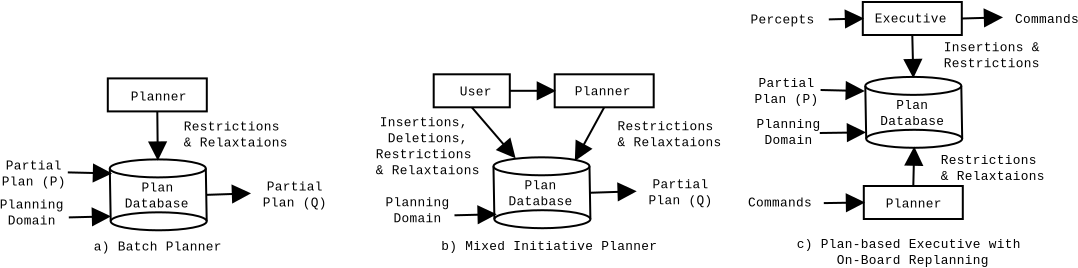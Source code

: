 <?xml version="1.0" encoding="UTF-8"?>
<dia:diagram xmlns:dia="http://www.lysator.liu.se/~alla/dia/">
  <dia:layer name="Background" visible="true">
    <dia:group>
      <dia:group>
        <dia:object type="Standard - Text" version="0" id="O0">
          <dia:attribute name="obj_pos">
            <dia:point val="9.4,12.7"/>
          </dia:attribute>
          <dia:attribute name="obj_bb">
            <dia:rectangle val="8,12.05;10.8,13.85"/>
          </dia:attribute>
          <dia:attribute name="text">
            <dia:composite type="text">
              <dia:attribute name="string">
                <dia:string>#Plan
Database#</dia:string>
              </dia:attribute>
              <dia:attribute name="font">
                <dia:font family="courier new" style="0" name="Courier"/>
              </dia:attribute>
              <dia:attribute name="height">
                <dia:real val="0.8"/>
              </dia:attribute>
              <dia:attribute name="pos">
                <dia:point val="9.4,12.7"/>
              </dia:attribute>
              <dia:attribute name="color">
                <dia:color val="#000000"/>
              </dia:attribute>
              <dia:attribute name="alignment">
                <dia:enum val="1"/>
              </dia:attribute>
            </dia:composite>
          </dia:attribute>
        </dia:object>
        <dia:object type="Standard - Ellipse" version="0" id="O1">
          <dia:attribute name="obj_pos">
            <dia:point val="7.05,11.1"/>
          </dia:attribute>
          <dia:attribute name="obj_bb">
            <dia:rectangle val="7,11.05;11.9,12.05"/>
          </dia:attribute>
          <dia:attribute name="elem_corner">
            <dia:point val="7.05,11.1"/>
          </dia:attribute>
          <dia:attribute name="elem_width">
            <dia:real val="4.8"/>
          </dia:attribute>
          <dia:attribute name="elem_height">
            <dia:real val="0.9"/>
          </dia:attribute>
        </dia:object>
        <dia:object type="Standard - Ellipse" version="0" id="O2">
          <dia:attribute name="obj_pos">
            <dia:point val="7.095,13.745"/>
          </dia:attribute>
          <dia:attribute name="obj_bb">
            <dia:rectangle val="7.045,13.695;11.945,14.695"/>
          </dia:attribute>
          <dia:attribute name="elem_corner">
            <dia:point val="7.095,13.745"/>
          </dia:attribute>
          <dia:attribute name="elem_width">
            <dia:real val="4.8"/>
          </dia:attribute>
          <dia:attribute name="elem_height">
            <dia:real val="0.9"/>
          </dia:attribute>
        </dia:object>
        <dia:object type="Standard - Line" version="0" id="O3">
          <dia:attribute name="obj_pos">
            <dia:point val="7.05,11.55"/>
          </dia:attribute>
          <dia:attribute name="obj_bb">
            <dia:rectangle val="6.999,11.499;7.146,14.246"/>
          </dia:attribute>
          <dia:attribute name="conn_endpoints">
            <dia:point val="7.05,11.55"/>
            <dia:point val="7.095,14.195"/>
          </dia:attribute>
          <dia:attribute name="numcp">
            <dia:int val="1"/>
          </dia:attribute>
          <dia:connections>
            <dia:connection handle="0" to="O1" connection="3"/>
            <dia:connection handle="1" to="O2" connection="3"/>
          </dia:connections>
        </dia:object>
        <dia:object type="Standard - Line" version="0" id="O4">
          <dia:attribute name="obj_pos">
            <dia:point val="11.85,11.55"/>
          </dia:attribute>
          <dia:attribute name="obj_bb">
            <dia:rectangle val="11.799,11.499;11.946,14.246"/>
          </dia:attribute>
          <dia:attribute name="conn_endpoints">
            <dia:point val="11.85,11.55"/>
            <dia:point val="11.895,14.195"/>
          </dia:attribute>
          <dia:attribute name="numcp">
            <dia:int val="1"/>
          </dia:attribute>
          <dia:connections>
            <dia:connection handle="0" to="O1" connection="4"/>
            <dia:connection handle="1" to="O2" connection="4"/>
          </dia:connections>
        </dia:object>
      </dia:group>
      <dia:object type="Standard - Box" version="0" id="O5">
        <dia:attribute name="obj_pos">
          <dia:point val="6.95,7.05"/>
        </dia:attribute>
        <dia:attribute name="obj_bb">
          <dia:rectangle val="6.9,7;11.95,8.75"/>
        </dia:attribute>
        <dia:attribute name="elem_corner">
          <dia:point val="6.95,7.05"/>
        </dia:attribute>
        <dia:attribute name="elem_width">
          <dia:real val="4.95"/>
        </dia:attribute>
        <dia:attribute name="elem_height">
          <dia:real val="1.65"/>
        </dia:attribute>
        <dia:attribute name="show_background">
          <dia:boolean val="true"/>
        </dia:attribute>
      </dia:object>
      <dia:object type="Standard - Text" version="0" id="O6">
        <dia:attribute name="obj_pos">
          <dia:point val="9.5,8.15"/>
        </dia:attribute>
        <dia:attribute name="obj_bb">
          <dia:rectangle val="8.275,7.479;10.746,8.543"/>
        </dia:attribute>
        <dia:attribute name="text">
          <dia:composite type="text">
            <dia:attribute name="string">
              <dia:string>#Planner#</dia:string>
            </dia:attribute>
            <dia:attribute name="font">
              <dia:font family="courier new" style="0" name="Courier"/>
            </dia:attribute>
            <dia:attribute name="height">
              <dia:real val="0.8"/>
            </dia:attribute>
            <dia:attribute name="pos">
              <dia:point val="9.5,8.15"/>
            </dia:attribute>
            <dia:attribute name="color">
              <dia:color val="#000000"/>
            </dia:attribute>
            <dia:attribute name="alignment">
              <dia:enum val="1"/>
            </dia:attribute>
          </dia:composite>
        </dia:attribute>
      </dia:object>
      <dia:object type="Standard - Text" version="0" id="O7">
        <dia:attribute name="obj_pos">
          <dia:point val="3.15,13.55"/>
        </dia:attribute>
        <dia:attribute name="obj_bb">
          <dia:rectangle val="1.75,12.9;4.55,14.7"/>
        </dia:attribute>
        <dia:attribute name="text">
          <dia:composite type="text">
            <dia:attribute name="string">
              <dia:string>#Planning
Domain#</dia:string>
            </dia:attribute>
            <dia:attribute name="font">
              <dia:font family="courier new" style="0" name="Courier"/>
            </dia:attribute>
            <dia:attribute name="height">
              <dia:real val="0.8"/>
            </dia:attribute>
            <dia:attribute name="pos">
              <dia:point val="3.15,13.55"/>
            </dia:attribute>
            <dia:attribute name="color">
              <dia:color val="#000000"/>
            </dia:attribute>
            <dia:attribute name="alignment">
              <dia:enum val="1"/>
            </dia:attribute>
          </dia:composite>
        </dia:attribute>
      </dia:object>
      <dia:object type="Standard - Text" version="0" id="O8">
        <dia:attribute name="obj_pos">
          <dia:point val="3.25,11.6"/>
        </dia:attribute>
        <dia:attribute name="obj_bb">
          <dia:rectangle val="1.85,10.95;4.65,12.75"/>
        </dia:attribute>
        <dia:attribute name="text">
          <dia:composite type="text">
            <dia:attribute name="string">
              <dia:string>#Partial
Plan (P)#</dia:string>
            </dia:attribute>
            <dia:attribute name="font">
              <dia:font family="courier new" style="0" name="Courier"/>
            </dia:attribute>
            <dia:attribute name="height">
              <dia:real val="0.8"/>
            </dia:attribute>
            <dia:attribute name="pos">
              <dia:point val="3.25,11.6"/>
            </dia:attribute>
            <dia:attribute name="color">
              <dia:color val="#000000"/>
            </dia:attribute>
            <dia:attribute name="alignment">
              <dia:enum val="1"/>
            </dia:attribute>
          </dia:composite>
        </dia:attribute>
      </dia:object>
      <dia:object type="Standard - Line" version="0" id="O9">
        <dia:attribute name="obj_pos">
          <dia:point val="5,14"/>
        </dia:attribute>
        <dia:attribute name="obj_bb">
          <dia:rectangle val="4.949,13.149;7.119,14.751"/>
        </dia:attribute>
        <dia:attribute name="conn_endpoints">
          <dia:point val="5,14"/>
          <dia:point val="7.05,13.95"/>
        </dia:attribute>
        <dia:attribute name="numcp">
          <dia:int val="1"/>
        </dia:attribute>
        <dia:attribute name="end_arrow">
          <dia:enum val="3"/>
        </dia:attribute>
        <dia:attribute name="end_arrow_length">
          <dia:real val="0.8"/>
        </dia:attribute>
        <dia:attribute name="end_arrow_width">
          <dia:real val="0.8"/>
        </dia:attribute>
      </dia:object>
      <dia:object type="Standard - Line" version="0" id="O10">
        <dia:attribute name="obj_pos">
          <dia:point val="4.95,11.75"/>
        </dia:attribute>
        <dia:attribute name="obj_bb">
          <dia:rectangle val="4.899,10.999;7.169,12.601"/>
        </dia:attribute>
        <dia:attribute name="conn_endpoints">
          <dia:point val="4.95,11.75"/>
          <dia:point val="7.1,11.8"/>
        </dia:attribute>
        <dia:attribute name="numcp">
          <dia:int val="1"/>
        </dia:attribute>
        <dia:attribute name="end_arrow">
          <dia:enum val="3"/>
        </dia:attribute>
        <dia:attribute name="end_arrow_length">
          <dia:real val="0.8"/>
        </dia:attribute>
        <dia:attribute name="end_arrow_width">
          <dia:real val="0.8"/>
        </dia:attribute>
      </dia:object>
      <dia:object type="Standard - Line" version="0" id="O11">
        <dia:attribute name="obj_pos">
          <dia:point val="9.425,8.7"/>
        </dia:attribute>
        <dia:attribute name="obj_bb">
          <dia:rectangle val="8.65,8.649;10.251,11.158"/>
        </dia:attribute>
        <dia:attribute name="conn_endpoints">
          <dia:point val="9.425,8.7"/>
          <dia:point val="9.45,11.1"/>
        </dia:attribute>
        <dia:attribute name="numcp">
          <dia:int val="1"/>
        </dia:attribute>
        <dia:attribute name="end_arrow">
          <dia:enum val="3"/>
        </dia:attribute>
        <dia:attribute name="end_arrow_length">
          <dia:real val="0.8"/>
        </dia:attribute>
        <dia:attribute name="end_arrow_width">
          <dia:real val="0.8"/>
        </dia:attribute>
        <dia:connections>
          <dia:connection handle="0" to="O5" connection="6"/>
        </dia:connections>
      </dia:object>
      <dia:object type="Standard - Line" version="0" id="O12">
        <dia:attribute name="obj_pos">
          <dia:point val="11.873,12.873"/>
        </dia:attribute>
        <dia:attribute name="obj_bb">
          <dia:rectangle val="11.821,11.999;14.127,13.601"/>
        </dia:attribute>
        <dia:attribute name="conn_endpoints">
          <dia:point val="11.873,12.873"/>
          <dia:point val="14.05,12.8"/>
        </dia:attribute>
        <dia:attribute name="numcp">
          <dia:int val="1"/>
        </dia:attribute>
        <dia:attribute name="end_arrow">
          <dia:enum val="3"/>
        </dia:attribute>
        <dia:attribute name="end_arrow_length">
          <dia:real val="0.8"/>
        </dia:attribute>
        <dia:attribute name="end_arrow_width">
          <dia:real val="0.8"/>
        </dia:attribute>
      </dia:object>
      <dia:object type="Standard - Text" version="0" id="O13">
        <dia:attribute name="obj_pos">
          <dia:point val="16.3,12.65"/>
        </dia:attribute>
        <dia:attribute name="obj_bb">
          <dia:rectangle val="14.9,12;17.7,13.8"/>
        </dia:attribute>
        <dia:attribute name="text">
          <dia:composite type="text">
            <dia:attribute name="string">
              <dia:string>#Partial
Plan (Q)#</dia:string>
            </dia:attribute>
            <dia:attribute name="font">
              <dia:font family="courier new" style="0" name="Courier"/>
            </dia:attribute>
            <dia:attribute name="height">
              <dia:real val="0.8"/>
            </dia:attribute>
            <dia:attribute name="pos">
              <dia:point val="16.3,12.65"/>
            </dia:attribute>
            <dia:attribute name="color">
              <dia:color val="#000000"/>
            </dia:attribute>
            <dia:attribute name="alignment">
              <dia:enum val="1"/>
            </dia:attribute>
          </dia:composite>
        </dia:attribute>
      </dia:object>
      <dia:object type="Standard - Text" version="0" id="O14">
        <dia:attribute name="obj_pos">
          <dia:point val="13.35,9.65"/>
        </dia:attribute>
        <dia:attribute name="obj_bb">
          <dia:rectangle val="11.075,9;15.625,10.8"/>
        </dia:attribute>
        <dia:attribute name="text">
          <dia:composite type="text">
            <dia:attribute name="string">
              <dia:string>#Restrictions 
&amp; Relaxtaions#</dia:string>
            </dia:attribute>
            <dia:attribute name="font">
              <dia:font family="courier new" style="0" name="Courier"/>
            </dia:attribute>
            <dia:attribute name="height">
              <dia:real val="0.8"/>
            </dia:attribute>
            <dia:attribute name="pos">
              <dia:point val="13.35,9.65"/>
            </dia:attribute>
            <dia:attribute name="color">
              <dia:color val="#000000"/>
            </dia:attribute>
            <dia:attribute name="alignment">
              <dia:enum val="1"/>
            </dia:attribute>
          </dia:composite>
        </dia:attribute>
      </dia:object>
      <dia:object type="Standard - Text" version="0" id="O15">
        <dia:attribute name="obj_pos">
          <dia:point val="9.45,15.65"/>
        </dia:attribute>
        <dia:attribute name="obj_bb">
          <dia:rectangle val="6.65,15;12.25,16"/>
        </dia:attribute>
        <dia:attribute name="text">
          <dia:composite type="text">
            <dia:attribute name="string">
              <dia:string>#a) Batch Planner#</dia:string>
            </dia:attribute>
            <dia:attribute name="font">
              <dia:font family="courier new" style="0" name="Courier"/>
            </dia:attribute>
            <dia:attribute name="height">
              <dia:real val="0.8"/>
            </dia:attribute>
            <dia:attribute name="pos">
              <dia:point val="9.45,15.65"/>
            </dia:attribute>
            <dia:attribute name="color">
              <dia:color val="#000000"/>
            </dia:attribute>
            <dia:attribute name="alignment">
              <dia:enum val="1"/>
            </dia:attribute>
          </dia:composite>
        </dia:attribute>
      </dia:object>
    </dia:group>
    <dia:group>
      <dia:group>
        <dia:object type="Standard - Text" version="0" id="O16">
          <dia:attribute name="obj_pos">
            <dia:point val="28.584,12.595"/>
          </dia:attribute>
          <dia:attribute name="obj_bb">
            <dia:rectangle val="27.184,11.945;29.984,13.745"/>
          </dia:attribute>
          <dia:attribute name="text">
            <dia:composite type="text">
              <dia:attribute name="string">
                <dia:string>#Plan
Database#</dia:string>
              </dia:attribute>
              <dia:attribute name="font">
                <dia:font family="courier new" style="0" name="Courier"/>
              </dia:attribute>
              <dia:attribute name="height">
                <dia:real val="0.8"/>
              </dia:attribute>
              <dia:attribute name="pos">
                <dia:point val="28.584,12.595"/>
              </dia:attribute>
              <dia:attribute name="color">
                <dia:color val="#000000"/>
              </dia:attribute>
              <dia:attribute name="alignment">
                <dia:enum val="1"/>
              </dia:attribute>
            </dia:composite>
          </dia:attribute>
        </dia:object>
        <dia:object type="Standard - Ellipse" version="0" id="O17">
          <dia:attribute name="obj_pos">
            <dia:point val="26.234,10.995"/>
          </dia:attribute>
          <dia:attribute name="obj_bb">
            <dia:rectangle val="26.184,10.945;31.084,11.945"/>
          </dia:attribute>
          <dia:attribute name="elem_corner">
            <dia:point val="26.234,10.995"/>
          </dia:attribute>
          <dia:attribute name="elem_width">
            <dia:real val="4.8"/>
          </dia:attribute>
          <dia:attribute name="elem_height">
            <dia:real val="0.9"/>
          </dia:attribute>
        </dia:object>
        <dia:object type="Standard - Ellipse" version="0" id="O18">
          <dia:attribute name="obj_pos">
            <dia:point val="26.279,13.64"/>
          </dia:attribute>
          <dia:attribute name="obj_bb">
            <dia:rectangle val="26.229,13.59;31.129,14.59"/>
          </dia:attribute>
          <dia:attribute name="elem_corner">
            <dia:point val="26.279,13.64"/>
          </dia:attribute>
          <dia:attribute name="elem_width">
            <dia:real val="4.8"/>
          </dia:attribute>
          <dia:attribute name="elem_height">
            <dia:real val="0.9"/>
          </dia:attribute>
        </dia:object>
        <dia:object type="Standard - Line" version="0" id="O19">
          <dia:attribute name="obj_pos">
            <dia:point val="26.234,11.445"/>
          </dia:attribute>
          <dia:attribute name="obj_bb">
            <dia:rectangle val="26.183,11.394;26.33,14.141"/>
          </dia:attribute>
          <dia:attribute name="conn_endpoints">
            <dia:point val="26.234,11.445"/>
            <dia:point val="26.279,14.09"/>
          </dia:attribute>
          <dia:attribute name="numcp">
            <dia:int val="1"/>
          </dia:attribute>
          <dia:connections>
            <dia:connection handle="0" to="O17" connection="3"/>
            <dia:connection handle="1" to="O18" connection="3"/>
          </dia:connections>
        </dia:object>
        <dia:object type="Standard - Line" version="0" id="O20">
          <dia:attribute name="obj_pos">
            <dia:point val="31.034,11.445"/>
          </dia:attribute>
          <dia:attribute name="obj_bb">
            <dia:rectangle val="30.983,11.394;31.13,14.141"/>
          </dia:attribute>
          <dia:attribute name="conn_endpoints">
            <dia:point val="31.034,11.445"/>
            <dia:point val="31.079,14.09"/>
          </dia:attribute>
          <dia:attribute name="numcp">
            <dia:int val="1"/>
          </dia:attribute>
          <dia:connections>
            <dia:connection handle="0" to="O17" connection="4"/>
            <dia:connection handle="1" to="O18" connection="4"/>
          </dia:connections>
        </dia:object>
      </dia:group>
      <dia:object type="Standard - Text" version="0" id="O21">
        <dia:attribute name="obj_pos">
          <dia:point val="22.434,13.445"/>
        </dia:attribute>
        <dia:attribute name="obj_bb">
          <dia:rectangle val="21.034,12.795;23.834,14.595"/>
        </dia:attribute>
        <dia:attribute name="text">
          <dia:composite type="text">
            <dia:attribute name="string">
              <dia:string>#Planning
Domain#</dia:string>
            </dia:attribute>
            <dia:attribute name="font">
              <dia:font family="courier new" style="0" name="Courier"/>
            </dia:attribute>
            <dia:attribute name="height">
              <dia:real val="0.8"/>
            </dia:attribute>
            <dia:attribute name="pos">
              <dia:point val="22.434,13.445"/>
            </dia:attribute>
            <dia:attribute name="color">
              <dia:color val="#000000"/>
            </dia:attribute>
            <dia:attribute name="alignment">
              <dia:enum val="1"/>
            </dia:attribute>
          </dia:composite>
        </dia:attribute>
      </dia:object>
      <dia:object type="Standard - Line" version="0" id="O22">
        <dia:attribute name="obj_pos">
          <dia:point val="24.284,13.895"/>
        </dia:attribute>
        <dia:attribute name="obj_bb">
          <dia:rectangle val="24.233,13.044;26.404,14.646"/>
        </dia:attribute>
        <dia:attribute name="conn_endpoints">
          <dia:point val="24.284,13.895"/>
          <dia:point val="26.334,13.845"/>
        </dia:attribute>
        <dia:attribute name="numcp">
          <dia:int val="1"/>
        </dia:attribute>
        <dia:attribute name="end_arrow">
          <dia:enum val="3"/>
        </dia:attribute>
        <dia:attribute name="end_arrow_length">
          <dia:real val="0.8"/>
        </dia:attribute>
        <dia:attribute name="end_arrow_width">
          <dia:real val="0.8"/>
        </dia:attribute>
      </dia:object>
      <dia:object type="Standard - Line" version="0" id="O23">
        <dia:attribute name="obj_pos">
          <dia:point val="25.148,8.495"/>
        </dia:attribute>
        <dia:attribute name="obj_bb">
          <dia:rectangle val="25.077,8.424;27.939,11.559"/>
        </dia:attribute>
        <dia:attribute name="conn_endpoints">
          <dia:point val="25.148,8.495"/>
          <dia:point val="27.3,11"/>
        </dia:attribute>
        <dia:attribute name="numcp">
          <dia:int val="1"/>
        </dia:attribute>
        <dia:attribute name="end_arrow">
          <dia:enum val="3"/>
        </dia:attribute>
        <dia:attribute name="end_arrow_length">
          <dia:real val="0.8"/>
        </dia:attribute>
        <dia:attribute name="end_arrow_width">
          <dia:real val="0.8"/>
        </dia:attribute>
        <dia:connections>
          <dia:connection handle="0" to="O30" connection="6"/>
        </dia:connections>
      </dia:object>
      <dia:object type="Standard - Line" version="0" id="O24">
        <dia:attribute name="obj_pos">
          <dia:point val="31.057,12.768"/>
        </dia:attribute>
        <dia:attribute name="obj_bb">
          <dia:rectangle val="31.005,11.894;33.41,13.496"/>
        </dia:attribute>
        <dia:attribute name="conn_endpoints">
          <dia:point val="31.057,12.768"/>
          <dia:point val="33.334,12.695"/>
        </dia:attribute>
        <dia:attribute name="numcp">
          <dia:int val="1"/>
        </dia:attribute>
        <dia:attribute name="end_arrow">
          <dia:enum val="3"/>
        </dia:attribute>
        <dia:attribute name="end_arrow_length">
          <dia:real val="0.8"/>
        </dia:attribute>
        <dia:attribute name="end_arrow_width">
          <dia:real val="0.8"/>
        </dia:attribute>
      </dia:object>
      <dia:object type="Standard - Text" version="0" id="O25">
        <dia:attribute name="obj_pos">
          <dia:point val="35.584,12.545"/>
        </dia:attribute>
        <dia:attribute name="obj_bb">
          <dia:rectangle val="34.184,11.895;36.984,13.695"/>
        </dia:attribute>
        <dia:attribute name="text">
          <dia:composite type="text">
            <dia:attribute name="string">
              <dia:string>#Partial
Plan (Q)#</dia:string>
            </dia:attribute>
            <dia:attribute name="font">
              <dia:font family="courier new" style="0" name="Courier"/>
            </dia:attribute>
            <dia:attribute name="height">
              <dia:real val="0.8"/>
            </dia:attribute>
            <dia:attribute name="pos">
              <dia:point val="35.584,12.545"/>
            </dia:attribute>
            <dia:attribute name="color">
              <dia:color val="#000000"/>
            </dia:attribute>
            <dia:attribute name="alignment">
              <dia:enum val="1"/>
            </dia:attribute>
          </dia:composite>
        </dia:attribute>
      </dia:object>
      <dia:object type="Standard - Text" version="0" id="O26">
        <dia:attribute name="obj_pos">
          <dia:point val="35.034,9.645"/>
        </dia:attribute>
        <dia:attribute name="obj_bb">
          <dia:rectangle val="32.759,8.995;37.309,10.795"/>
        </dia:attribute>
        <dia:attribute name="text">
          <dia:composite type="text">
            <dia:attribute name="string">
              <dia:string>#Restrictions 
&amp; Relaxtaions#</dia:string>
            </dia:attribute>
            <dia:attribute name="font">
              <dia:font family="courier new" style="0" name="Courier"/>
            </dia:attribute>
            <dia:attribute name="height">
              <dia:real val="0.8"/>
            </dia:attribute>
            <dia:attribute name="pos">
              <dia:point val="35.034,9.645"/>
            </dia:attribute>
            <dia:attribute name="color">
              <dia:color val="#000000"/>
            </dia:attribute>
            <dia:attribute name="alignment">
              <dia:enum val="1"/>
            </dia:attribute>
          </dia:composite>
        </dia:attribute>
      </dia:object>
      <dia:object type="Standard - Line" version="0" id="O27">
        <dia:attribute name="obj_pos">
          <dia:point val="31.77,8.495"/>
        </dia:attribute>
        <dia:attribute name="obj_bb">
          <dia:rectangle val="29.605,8.427;31.838,11.554"/>
        </dia:attribute>
        <dia:attribute name="conn_endpoints">
          <dia:point val="31.77,8.495"/>
          <dia:point val="30.331,11.127"/>
        </dia:attribute>
        <dia:attribute name="numcp">
          <dia:int val="1"/>
        </dia:attribute>
        <dia:attribute name="end_arrow">
          <dia:enum val="3"/>
        </dia:attribute>
        <dia:attribute name="end_arrow_length">
          <dia:real val="0.8"/>
        </dia:attribute>
        <dia:attribute name="end_arrow_width">
          <dia:real val="0.8"/>
        </dia:attribute>
        <dia:connections>
          <dia:connection handle="0" to="O28" connection="6"/>
        </dia:connections>
      </dia:object>
      <dia:object type="Standard - Box" version="0" id="O28">
        <dia:attribute name="obj_pos">
          <dia:point val="29.295,6.845"/>
        </dia:attribute>
        <dia:attribute name="obj_bb">
          <dia:rectangle val="29.245,6.795;34.295,8.545"/>
        </dia:attribute>
        <dia:attribute name="elem_corner">
          <dia:point val="29.295,6.845"/>
        </dia:attribute>
        <dia:attribute name="elem_width">
          <dia:real val="4.95"/>
        </dia:attribute>
        <dia:attribute name="elem_height">
          <dia:real val="1.65"/>
        </dia:attribute>
        <dia:attribute name="show_background">
          <dia:boolean val="true"/>
        </dia:attribute>
      </dia:object>
      <dia:object type="Standard - Text" version="0" id="O29">
        <dia:attribute name="obj_pos">
          <dia:point val="31.695,7.895"/>
        </dia:attribute>
        <dia:attribute name="obj_bb">
          <dia:rectangle val="30.47,7.224;32.941,8.287"/>
        </dia:attribute>
        <dia:attribute name="text">
          <dia:composite type="text">
            <dia:attribute name="string">
              <dia:string>#Planner#</dia:string>
            </dia:attribute>
            <dia:attribute name="font">
              <dia:font family="courier new" style="0" name="Courier"/>
            </dia:attribute>
            <dia:attribute name="height">
              <dia:real val="0.8"/>
            </dia:attribute>
            <dia:attribute name="pos">
              <dia:point val="31.695,7.895"/>
            </dia:attribute>
            <dia:attribute name="color">
              <dia:color val="#000000"/>
            </dia:attribute>
            <dia:attribute name="alignment">
              <dia:enum val="1"/>
            </dia:attribute>
          </dia:composite>
        </dia:attribute>
      </dia:object>
      <dia:object type="Standard - Box" version="0" id="O30">
        <dia:attribute name="obj_pos">
          <dia:point val="23.245,6.845"/>
        </dia:attribute>
        <dia:attribute name="obj_bb">
          <dia:rectangle val="23.195,6.795;27.1,8.545"/>
        </dia:attribute>
        <dia:attribute name="elem_corner">
          <dia:point val="23.245,6.845"/>
        </dia:attribute>
        <dia:attribute name="elem_width">
          <dia:real val="3.805"/>
        </dia:attribute>
        <dia:attribute name="elem_height">
          <dia:real val="1.65"/>
        </dia:attribute>
        <dia:attribute name="show_background">
          <dia:boolean val="true"/>
        </dia:attribute>
      </dia:object>
      <dia:object type="Standard - Text" version="0" id="O31">
        <dia:attribute name="obj_pos">
          <dia:point val="25.35,7.9"/>
        </dia:attribute>
        <dia:attribute name="obj_bb">
          <dia:rectangle val="24.65,7.25;26.05,8.25"/>
        </dia:attribute>
        <dia:attribute name="text">
          <dia:composite type="text">
            <dia:attribute name="string">
              <dia:string>#User#</dia:string>
            </dia:attribute>
            <dia:attribute name="font">
              <dia:font family="courier new" style="0" name="Courier"/>
            </dia:attribute>
            <dia:attribute name="height">
              <dia:real val="0.8"/>
            </dia:attribute>
            <dia:attribute name="pos">
              <dia:point val="25.35,7.9"/>
            </dia:attribute>
            <dia:attribute name="color">
              <dia:color val="#000000"/>
            </dia:attribute>
            <dia:attribute name="alignment">
              <dia:enum val="1"/>
            </dia:attribute>
          </dia:composite>
        </dia:attribute>
      </dia:object>
      <dia:object type="Standard - Line" version="0" id="O32">
        <dia:attribute name="obj_pos">
          <dia:point val="27.05,7.67"/>
        </dia:attribute>
        <dia:attribute name="obj_bb">
          <dia:rectangle val="27,6.87;29.345,8.47"/>
        </dia:attribute>
        <dia:attribute name="conn_endpoints">
          <dia:point val="27.05,7.67"/>
          <dia:point val="29.295,7.67"/>
        </dia:attribute>
        <dia:attribute name="numcp">
          <dia:int val="1"/>
        </dia:attribute>
        <dia:attribute name="end_arrow">
          <dia:enum val="3"/>
        </dia:attribute>
        <dia:attribute name="end_arrow_length">
          <dia:real val="0.8"/>
        </dia:attribute>
        <dia:attribute name="end_arrow_width">
          <dia:real val="0.8"/>
        </dia:attribute>
        <dia:connections>
          <dia:connection handle="0" to="O30" connection="4"/>
          <dia:connection handle="1" to="O28" connection="3"/>
        </dia:connections>
      </dia:object>
      <dia:object type="Standard - Text" version="0" id="O33">
        <dia:attribute name="obj_pos">
          <dia:point val="22.946,9.44"/>
        </dia:attribute>
        <dia:attribute name="obj_bb">
          <dia:rectangle val="20.671,8.79;25.221,12.19"/>
        </dia:attribute>
        <dia:attribute name="text">
          <dia:composite type="text">
            <dia:attribute name="string">
              <dia:string>#Insertions, 
Deletions,
Restrictions 
&amp; Relaxtaions#</dia:string>
            </dia:attribute>
            <dia:attribute name="font">
              <dia:font family="courier new" style="0" name="Courier"/>
            </dia:attribute>
            <dia:attribute name="height">
              <dia:real val="0.8"/>
            </dia:attribute>
            <dia:attribute name="pos">
              <dia:point val="22.946,9.44"/>
            </dia:attribute>
            <dia:attribute name="color">
              <dia:color val="#000000"/>
            </dia:attribute>
            <dia:attribute name="alignment">
              <dia:enum val="1"/>
            </dia:attribute>
          </dia:composite>
        </dia:attribute>
      </dia:object>
      <dia:object type="Standard - Text" version="0" id="O34">
        <dia:attribute name="obj_pos">
          <dia:point val="29.028,15.625"/>
        </dia:attribute>
        <dia:attribute name="obj_bb">
          <dia:rectangle val="24.303,14.975;33.753,15.975"/>
        </dia:attribute>
        <dia:attribute name="text">
          <dia:composite type="text">
            <dia:attribute name="string">
              <dia:string>#b) Mixed Initiative Planner#</dia:string>
            </dia:attribute>
            <dia:attribute name="font">
              <dia:font family="courier new" style="0" name="Courier"/>
            </dia:attribute>
            <dia:attribute name="height">
              <dia:real val="0.8"/>
            </dia:attribute>
            <dia:attribute name="pos">
              <dia:point val="29.028,15.625"/>
            </dia:attribute>
            <dia:attribute name="color">
              <dia:color val="#000000"/>
            </dia:attribute>
            <dia:attribute name="alignment">
              <dia:enum val="1"/>
            </dia:attribute>
          </dia:composite>
        </dia:attribute>
      </dia:object>
    </dia:group>
    <dia:group>
      <dia:group>
        <dia:object type="Standard - Text" version="0" id="O35">
          <dia:attribute name="obj_pos">
            <dia:point val="47.175,8.575"/>
          </dia:attribute>
          <dia:attribute name="obj_bb">
            <dia:rectangle val="45.775,7.925;48.575,9.725"/>
          </dia:attribute>
          <dia:attribute name="text">
            <dia:composite type="text">
              <dia:attribute name="string">
                <dia:string>#Plan
Database#</dia:string>
              </dia:attribute>
              <dia:attribute name="font">
                <dia:font family="courier new" style="0" name="Courier"/>
              </dia:attribute>
              <dia:attribute name="height">
                <dia:real val="0.8"/>
              </dia:attribute>
              <dia:attribute name="pos">
                <dia:point val="47.175,8.575"/>
              </dia:attribute>
              <dia:attribute name="color">
                <dia:color val="#000000"/>
              </dia:attribute>
              <dia:attribute name="alignment">
                <dia:enum val="1"/>
              </dia:attribute>
            </dia:composite>
          </dia:attribute>
        </dia:object>
        <dia:object type="Standard - Ellipse" version="0" id="O36">
          <dia:attribute name="obj_pos">
            <dia:point val="44.825,6.975"/>
          </dia:attribute>
          <dia:attribute name="obj_bb">
            <dia:rectangle val="44.775,6.925;49.675,7.925"/>
          </dia:attribute>
          <dia:attribute name="elem_corner">
            <dia:point val="44.825,6.975"/>
          </dia:attribute>
          <dia:attribute name="elem_width">
            <dia:real val="4.8"/>
          </dia:attribute>
          <dia:attribute name="elem_height">
            <dia:real val="0.9"/>
          </dia:attribute>
        </dia:object>
        <dia:object type="Standard - Ellipse" version="0" id="O37">
          <dia:attribute name="obj_pos">
            <dia:point val="44.87,9.62"/>
          </dia:attribute>
          <dia:attribute name="obj_bb">
            <dia:rectangle val="44.82,9.57;49.72,10.57"/>
          </dia:attribute>
          <dia:attribute name="elem_corner">
            <dia:point val="44.87,9.62"/>
          </dia:attribute>
          <dia:attribute name="elem_width">
            <dia:real val="4.8"/>
          </dia:attribute>
          <dia:attribute name="elem_height">
            <dia:real val="0.9"/>
          </dia:attribute>
        </dia:object>
        <dia:object type="Standard - Line" version="0" id="O38">
          <dia:attribute name="obj_pos">
            <dia:point val="44.825,7.425"/>
          </dia:attribute>
          <dia:attribute name="obj_bb">
            <dia:rectangle val="44.774,7.374;44.92,10.12"/>
          </dia:attribute>
          <dia:attribute name="conn_endpoints">
            <dia:point val="44.825,7.425"/>
            <dia:point val="44.87,10.07"/>
          </dia:attribute>
          <dia:attribute name="numcp">
            <dia:int val="1"/>
          </dia:attribute>
          <dia:connections>
            <dia:connection handle="0" to="O36" connection="3"/>
            <dia:connection handle="1" to="O37" connection="3"/>
          </dia:connections>
        </dia:object>
        <dia:object type="Standard - Line" version="0" id="O39">
          <dia:attribute name="obj_pos">
            <dia:point val="49.625,7.425"/>
          </dia:attribute>
          <dia:attribute name="obj_bb">
            <dia:rectangle val="49.574,7.374;49.721,10.12"/>
          </dia:attribute>
          <dia:attribute name="conn_endpoints">
            <dia:point val="49.625,7.425"/>
            <dia:point val="49.67,10.07"/>
          </dia:attribute>
          <dia:attribute name="numcp">
            <dia:int val="1"/>
          </dia:attribute>
          <dia:connections>
            <dia:connection handle="0" to="O36" connection="4"/>
            <dia:connection handle="1" to="O37" connection="4"/>
          </dia:connections>
        </dia:object>
      </dia:group>
      <dia:object type="Standard - Box" version="0" id="O40">
        <dia:attribute name="obj_pos">
          <dia:point val="44.7,3.23"/>
        </dia:attribute>
        <dia:attribute name="obj_bb">
          <dia:rectangle val="44.65,3.18;49.7,4.93"/>
        </dia:attribute>
        <dia:attribute name="elem_corner">
          <dia:point val="44.7,3.23"/>
        </dia:attribute>
        <dia:attribute name="elem_width">
          <dia:real val="4.95"/>
        </dia:attribute>
        <dia:attribute name="elem_height">
          <dia:real val="1.65"/>
        </dia:attribute>
        <dia:attribute name="show_background">
          <dia:boolean val="true"/>
        </dia:attribute>
      </dia:object>
      <dia:object type="Standard - Text" version="0" id="O41">
        <dia:attribute name="obj_pos">
          <dia:point val="47.1,4.25"/>
        </dia:attribute>
        <dia:attribute name="obj_bb">
          <dia:rectangle val="45.525,3.579;48.696,4.643"/>
        </dia:attribute>
        <dia:attribute name="text">
          <dia:composite type="text">
            <dia:attribute name="string">
              <dia:string>#Executive#</dia:string>
            </dia:attribute>
            <dia:attribute name="font">
              <dia:font family="courier new" style="0" name="Courier"/>
            </dia:attribute>
            <dia:attribute name="height">
              <dia:real val="0.8"/>
            </dia:attribute>
            <dia:attribute name="pos">
              <dia:point val="47.1,4.25"/>
            </dia:attribute>
            <dia:attribute name="color">
              <dia:color val="#000000"/>
            </dia:attribute>
            <dia:attribute name="alignment">
              <dia:enum val="1"/>
            </dia:attribute>
          </dia:composite>
        </dia:attribute>
      </dia:object>
      <dia:object type="Standard - Text" version="0" id="O42">
        <dia:attribute name="obj_pos">
          <dia:point val="40.989,9.525"/>
        </dia:attribute>
        <dia:attribute name="obj_bb">
          <dia:rectangle val="39.589,8.875;42.389,10.675"/>
        </dia:attribute>
        <dia:attribute name="text">
          <dia:composite type="text">
            <dia:attribute name="string">
              <dia:string>#Planning
Domain#</dia:string>
            </dia:attribute>
            <dia:attribute name="font">
              <dia:font family="courier new" style="0" name="Courier"/>
            </dia:attribute>
            <dia:attribute name="height">
              <dia:real val="0.8"/>
            </dia:attribute>
            <dia:attribute name="pos">
              <dia:point val="40.989,9.525"/>
            </dia:attribute>
            <dia:attribute name="color">
              <dia:color val="#000000"/>
            </dia:attribute>
            <dia:attribute name="alignment">
              <dia:enum val="1"/>
            </dia:attribute>
          </dia:composite>
        </dia:attribute>
      </dia:object>
      <dia:object type="Standard - Line" version="0" id="O43">
        <dia:attribute name="obj_pos">
          <dia:point val="42.55,9.78"/>
        </dia:attribute>
        <dia:attribute name="obj_bb">
          <dia:rectangle val="42.499,8.949;44.861,10.551"/>
        </dia:attribute>
        <dia:attribute name="conn_endpoints">
          <dia:point val="42.55,9.78"/>
          <dia:point val="44.8,9.75"/>
        </dia:attribute>
        <dia:attribute name="numcp">
          <dia:int val="1"/>
        </dia:attribute>
        <dia:attribute name="end_arrow">
          <dia:enum val="3"/>
        </dia:attribute>
        <dia:attribute name="end_arrow_length">
          <dia:real val="0.8"/>
        </dia:attribute>
        <dia:attribute name="end_arrow_width">
          <dia:real val="0.8"/>
        </dia:attribute>
      </dia:object>
      <dia:object type="Standard - Text" version="0" id="O44">
        <dia:attribute name="obj_pos">
          <dia:point val="40.889,7.48"/>
        </dia:attribute>
        <dia:attribute name="obj_bb">
          <dia:rectangle val="39.489,6.83;42.289,8.63"/>
        </dia:attribute>
        <dia:attribute name="text">
          <dia:composite type="text">
            <dia:attribute name="string">
              <dia:string>#Partial
Plan (P)#</dia:string>
            </dia:attribute>
            <dia:attribute name="font">
              <dia:font family="courier new" style="0" name="Courier"/>
            </dia:attribute>
            <dia:attribute name="height">
              <dia:real val="0.8"/>
            </dia:attribute>
            <dia:attribute name="pos">
              <dia:point val="40.889,7.48"/>
            </dia:attribute>
            <dia:attribute name="color">
              <dia:color val="#000000"/>
            </dia:attribute>
            <dia:attribute name="alignment">
              <dia:enum val="1"/>
            </dia:attribute>
          </dia:composite>
        </dia:attribute>
      </dia:object>
      <dia:object type="Standard - Line" version="0" id="O45">
        <dia:attribute name="obj_pos">
          <dia:point val="42.589,7.63"/>
        </dia:attribute>
        <dia:attribute name="obj_bb">
          <dia:rectangle val="42.538,6.879;44.808,8.481"/>
        </dia:attribute>
        <dia:attribute name="conn_endpoints">
          <dia:point val="42.589,7.63"/>
          <dia:point val="44.739,7.68"/>
        </dia:attribute>
        <dia:attribute name="numcp">
          <dia:int val="1"/>
        </dia:attribute>
        <dia:attribute name="end_arrow">
          <dia:enum val="3"/>
        </dia:attribute>
        <dia:attribute name="end_arrow_length">
          <dia:real val="0.8"/>
        </dia:attribute>
        <dia:attribute name="end_arrow_width">
          <dia:real val="0.8"/>
        </dia:attribute>
      </dia:object>
      <dia:object type="Standard - Box" version="0" id="O46">
        <dia:attribute name="obj_pos">
          <dia:point val="44.75,12.43"/>
        </dia:attribute>
        <dia:attribute name="obj_bb">
          <dia:rectangle val="44.7,12.38;49.75,14.13"/>
        </dia:attribute>
        <dia:attribute name="elem_corner">
          <dia:point val="44.75,12.43"/>
        </dia:attribute>
        <dia:attribute name="elem_width">
          <dia:real val="4.95"/>
        </dia:attribute>
        <dia:attribute name="elem_height">
          <dia:real val="1.65"/>
        </dia:attribute>
        <dia:attribute name="show_background">
          <dia:boolean val="true"/>
        </dia:attribute>
      </dia:object>
      <dia:object type="Standard - Text" version="0" id="O47">
        <dia:attribute name="obj_pos">
          <dia:point val="47.25,13.5"/>
        </dia:attribute>
        <dia:attribute name="obj_bb">
          <dia:rectangle val="46.025,12.85;48.475,13.85"/>
        </dia:attribute>
        <dia:attribute name="text">
          <dia:composite type="text">
            <dia:attribute name="string">
              <dia:string>#Planner#</dia:string>
            </dia:attribute>
            <dia:attribute name="font">
              <dia:font family="Courier New" style="0" name="Courier"/>
            </dia:attribute>
            <dia:attribute name="height">
              <dia:real val="0.8"/>
            </dia:attribute>
            <dia:attribute name="pos">
              <dia:point val="47.25,13.5"/>
            </dia:attribute>
            <dia:attribute name="color">
              <dia:color val="#000000"/>
            </dia:attribute>
            <dia:attribute name="alignment">
              <dia:enum val="1"/>
            </dia:attribute>
          </dia:composite>
        </dia:attribute>
      </dia:object>
      <dia:object type="Standard - Line" version="0" id="O48">
        <dia:attribute name="obj_pos">
          <dia:point val="47.225,12.43"/>
        </dia:attribute>
        <dia:attribute name="obj_bb">
          <dia:rectangle val="46.469,10.451;48.071,12.481"/>
        </dia:attribute>
        <dia:attribute name="conn_endpoints">
          <dia:point val="47.225,12.43"/>
          <dia:point val="47.27,10.52"/>
        </dia:attribute>
        <dia:attribute name="numcp">
          <dia:int val="1"/>
        </dia:attribute>
        <dia:attribute name="end_arrow">
          <dia:enum val="3"/>
        </dia:attribute>
        <dia:attribute name="end_arrow_length">
          <dia:real val="0.8"/>
        </dia:attribute>
        <dia:attribute name="end_arrow_width">
          <dia:real val="0.8"/>
        </dia:attribute>
        <dia:connections>
          <dia:connection handle="0" to="O46" connection="1"/>
        </dia:connections>
      </dia:object>
      <dia:object type="Standard - Line" version="0" id="O49">
        <dia:attribute name="obj_pos">
          <dia:point val="47.175,4.88"/>
        </dia:attribute>
        <dia:attribute name="obj_bb">
          <dia:rectangle val="46.424,4.829;48.026,7.044"/>
        </dia:attribute>
        <dia:attribute name="conn_endpoints">
          <dia:point val="47.175,4.88"/>
          <dia:point val="47.225,6.975"/>
        </dia:attribute>
        <dia:attribute name="numcp">
          <dia:int val="1"/>
        </dia:attribute>
        <dia:attribute name="end_arrow">
          <dia:enum val="3"/>
        </dia:attribute>
        <dia:attribute name="end_arrow_length">
          <dia:real val="0.8"/>
        </dia:attribute>
        <dia:attribute name="end_arrow_width">
          <dia:real val="0.8"/>
        </dia:attribute>
        <dia:connections>
          <dia:connection handle="0" to="O40" connection="6"/>
        </dia:connections>
      </dia:object>
      <dia:object type="Standard - Line" version="0" id="O50">
        <dia:attribute name="obj_pos">
          <dia:point val="43,4.1"/>
        </dia:attribute>
        <dia:attribute name="obj_bb">
          <dia:rectangle val="42.949,3.254;44.771,4.856"/>
        </dia:attribute>
        <dia:attribute name="conn_endpoints">
          <dia:point val="43,4.1"/>
          <dia:point val="44.7,4.055"/>
        </dia:attribute>
        <dia:attribute name="numcp">
          <dia:int val="1"/>
        </dia:attribute>
        <dia:attribute name="end_arrow">
          <dia:enum val="3"/>
        </dia:attribute>
        <dia:attribute name="end_arrow_length">
          <dia:real val="0.8"/>
        </dia:attribute>
        <dia:attribute name="end_arrow_width">
          <dia:real val="0.8"/>
        </dia:attribute>
        <dia:connections>
          <dia:connection handle="1" to="O40" connection="3"/>
        </dia:connections>
      </dia:object>
      <dia:object type="Standard - Line" version="0" id="O51">
        <dia:attribute name="obj_pos">
          <dia:point val="49.65,4.055"/>
        </dia:attribute>
        <dia:attribute name="obj_bb">
          <dia:rectangle val="49.599,3.199;51.722,4.801"/>
        </dia:attribute>
        <dia:attribute name="conn_endpoints">
          <dia:point val="49.65,4.055"/>
          <dia:point val="51.65,4"/>
        </dia:attribute>
        <dia:attribute name="numcp">
          <dia:int val="1"/>
        </dia:attribute>
        <dia:attribute name="end_arrow">
          <dia:enum val="3"/>
        </dia:attribute>
        <dia:attribute name="end_arrow_length">
          <dia:real val="0.8"/>
        </dia:attribute>
        <dia:attribute name="end_arrow_width">
          <dia:real val="0.8"/>
        </dia:attribute>
        <dia:connections>
          <dia:connection handle="0" to="O40" connection="4"/>
        </dia:connections>
      </dia:object>
      <dia:object type="Standard - Text" version="0" id="O52">
        <dia:attribute name="obj_pos">
          <dia:point val="51.15,5.689"/>
        </dia:attribute>
        <dia:attribute name="obj_bb">
          <dia:rectangle val="49.05,5.039;53.25,6.839"/>
        </dia:attribute>
        <dia:attribute name="text">
          <dia:composite type="text">
            <dia:attribute name="string">
              <dia:string>#Insertions &amp;
Restrictions#</dia:string>
            </dia:attribute>
            <dia:attribute name="font">
              <dia:font family="courier new" style="0" name="Courier"/>
            </dia:attribute>
            <dia:attribute name="height">
              <dia:real val="0.8"/>
            </dia:attribute>
            <dia:attribute name="pos">
              <dia:point val="51.15,5.689"/>
            </dia:attribute>
            <dia:attribute name="color">
              <dia:color val="#000000"/>
            </dia:attribute>
            <dia:attribute name="alignment">
              <dia:enum val="1"/>
            </dia:attribute>
          </dia:composite>
        </dia:attribute>
      </dia:object>
      <dia:object type="Standard - Text" version="0" id="O53">
        <dia:attribute name="obj_pos">
          <dia:point val="53.909,4.275"/>
        </dia:attribute>
        <dia:attribute name="obj_bb">
          <dia:rectangle val="52.509,3.625;55.309,4.625"/>
        </dia:attribute>
        <dia:attribute name="text">
          <dia:composite type="text">
            <dia:attribute name="string">
              <dia:string>#Commands#</dia:string>
            </dia:attribute>
            <dia:attribute name="font">
              <dia:font family="courier new" style="0" name="Courier"/>
            </dia:attribute>
            <dia:attribute name="height">
              <dia:real val="0.8"/>
            </dia:attribute>
            <dia:attribute name="pos">
              <dia:point val="53.909,4.275"/>
            </dia:attribute>
            <dia:attribute name="color">
              <dia:color val="#000000"/>
            </dia:attribute>
            <dia:attribute name="alignment">
              <dia:enum val="1"/>
            </dia:attribute>
          </dia:composite>
        </dia:attribute>
      </dia:object>
      <dia:object type="Standard - Text" version="0" id="O54">
        <dia:attribute name="obj_pos">
          <dia:point val="51.201,11.325"/>
        </dia:attribute>
        <dia:attribute name="obj_bb">
          <dia:rectangle val="48.926,10.675;53.476,12.475"/>
        </dia:attribute>
        <dia:attribute name="text">
          <dia:composite type="text">
            <dia:attribute name="string">
              <dia:string>#Restrictions 
&amp; Relaxtaions#</dia:string>
            </dia:attribute>
            <dia:attribute name="font">
              <dia:font family="courier new" style="0" name="Courier"/>
            </dia:attribute>
            <dia:attribute name="height">
              <dia:real val="0.8"/>
            </dia:attribute>
            <dia:attribute name="pos">
              <dia:point val="51.201,11.325"/>
            </dia:attribute>
            <dia:attribute name="color">
              <dia:color val="#000000"/>
            </dia:attribute>
            <dia:attribute name="alignment">
              <dia:enum val="1"/>
            </dia:attribute>
          </dia:composite>
        </dia:attribute>
      </dia:object>
      <dia:object type="Standard - Line" version="0" id="O55">
        <dia:attribute name="obj_pos">
          <dia:point val="42.75,13.285"/>
        </dia:attribute>
        <dia:attribute name="obj_bb">
          <dia:rectangle val="42.699,12.454;44.812,14.056"/>
        </dia:attribute>
        <dia:attribute name="conn_endpoints">
          <dia:point val="42.75,13.285"/>
          <dia:point val="44.75,13.255"/>
        </dia:attribute>
        <dia:attribute name="numcp">
          <dia:int val="1"/>
        </dia:attribute>
        <dia:attribute name="end_arrow">
          <dia:enum val="3"/>
        </dia:attribute>
        <dia:attribute name="end_arrow_length">
          <dia:real val="0.8"/>
        </dia:attribute>
        <dia:attribute name="end_arrow_width">
          <dia:real val="0.8"/>
        </dia:attribute>
        <dia:connections>
          <dia:connection handle="1" to="O46" connection="3"/>
        </dia:connections>
      </dia:object>
      <dia:object type="Standard - Text" version="0" id="O56">
        <dia:attribute name="obj_pos">
          <dia:point val="40.559,13.454"/>
        </dia:attribute>
        <dia:attribute name="obj_bb">
          <dia:rectangle val="39.159,12.804;41.959,13.804"/>
        </dia:attribute>
        <dia:attribute name="text">
          <dia:composite type="text">
            <dia:attribute name="string">
              <dia:string>#Commands#</dia:string>
            </dia:attribute>
            <dia:attribute name="font">
              <dia:font family="courier new" style="0" name="Courier"/>
            </dia:attribute>
            <dia:attribute name="height">
              <dia:real val="0.8"/>
            </dia:attribute>
            <dia:attribute name="pos">
              <dia:point val="40.559,13.454"/>
            </dia:attribute>
            <dia:attribute name="color">
              <dia:color val="#000000"/>
            </dia:attribute>
            <dia:attribute name="alignment">
              <dia:enum val="1"/>
            </dia:attribute>
          </dia:composite>
        </dia:attribute>
      </dia:object>
      <dia:object type="Standard - Text" version="0" id="O57">
        <dia:attribute name="obj_pos">
          <dia:point val="47.195,15.525"/>
        </dia:attribute>
        <dia:attribute name="obj_bb">
          <dia:rectangle val="42.12,14.875;52.27,16.675"/>
        </dia:attribute>
        <dia:attribute name="text">
          <dia:composite type="text">
            <dia:attribute name="string">
              <dia:string>#c) Plan-based Executive with 
On-Board Replanning#</dia:string>
            </dia:attribute>
            <dia:attribute name="font">
              <dia:font family="courier new" style="0" name="Courier"/>
            </dia:attribute>
            <dia:attribute name="height">
              <dia:real val="0.8"/>
            </dia:attribute>
            <dia:attribute name="pos">
              <dia:point val="47.195,15.525"/>
            </dia:attribute>
            <dia:attribute name="color">
              <dia:color val="#000000"/>
            </dia:attribute>
            <dia:attribute name="alignment">
              <dia:enum val="1"/>
            </dia:attribute>
          </dia:composite>
        </dia:attribute>
      </dia:object>
      <dia:object type="Standard - Text" version="0" id="O58">
        <dia:attribute name="obj_pos">
          <dia:point val="40.629,4.158"/>
        </dia:attribute>
        <dia:attribute name="obj_bb">
          <dia:rectangle val="40.629,3.508;40.629,4.508"/>
        </dia:attribute>
        <dia:attribute name="text">
          <dia:composite type="text">
            <dia:attribute name="string">
              <dia:string>##</dia:string>
            </dia:attribute>
            <dia:attribute name="font">
              <dia:font family="courier new" style="0" name="Courier"/>
            </dia:attribute>
            <dia:attribute name="height">
              <dia:real val="0.8"/>
            </dia:attribute>
            <dia:attribute name="pos">
              <dia:point val="40.629,4.158"/>
            </dia:attribute>
            <dia:attribute name="color">
              <dia:color val="#000000"/>
            </dia:attribute>
            <dia:attribute name="alignment">
              <dia:enum val="1"/>
            </dia:attribute>
          </dia:composite>
        </dia:attribute>
      </dia:object>
      <dia:object type="Standard - Text" version="0" id="O59">
        <dia:attribute name="obj_pos">
          <dia:point val="40.679,4.308"/>
        </dia:attribute>
        <dia:attribute name="obj_bb">
          <dia:rectangle val="39.279,3.658;42.079,4.658"/>
        </dia:attribute>
        <dia:attribute name="text">
          <dia:composite type="text">
            <dia:attribute name="string">
              <dia:string>#Percepts#</dia:string>
            </dia:attribute>
            <dia:attribute name="font">
              <dia:font family="courier new" style="0" name="Courier"/>
            </dia:attribute>
            <dia:attribute name="height">
              <dia:real val="0.8"/>
            </dia:attribute>
            <dia:attribute name="pos">
              <dia:point val="40.679,4.308"/>
            </dia:attribute>
            <dia:attribute name="color">
              <dia:color val="#000000"/>
            </dia:attribute>
            <dia:attribute name="alignment">
              <dia:enum val="1"/>
            </dia:attribute>
          </dia:composite>
        </dia:attribute>
      </dia:object>
    </dia:group>
  </dia:layer>
</dia:diagram>

